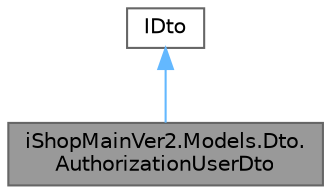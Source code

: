 digraph "iShopMainVer2.Models.Dto.AuthorizationUserDto"
{
 // LATEX_PDF_SIZE
  bgcolor="transparent";
  edge [fontname=Helvetica,fontsize=10,labelfontname=Helvetica,labelfontsize=10];
  node [fontname=Helvetica,fontsize=10,shape=box,height=0.2,width=0.4];
  Node1 [id="Node000001",label="iShopMainVer2.Models.Dto.\lAuthorizationUserDto",height=0.2,width=0.4,color="gray40", fillcolor="grey60", style="filled", fontcolor="black",tooltip=" "];
  Node2 -> Node1 [id="edge1_Node000001_Node000002",dir="back",color="steelblue1",style="solid",tooltip=" "];
  Node2 [id="Node000002",label="IDto",height=0.2,width=0.4,color="gray40", fillcolor="white", style="filled",URL="$interfacei_shop_main_ver2_1_1_models_1_1_dto_1_1_i_dto.html",tooltip=" "];
}
